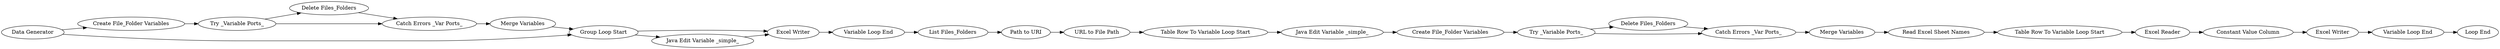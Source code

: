 digraph {
	24 -> 26
	20 -> 21
	5 -> 16
	25 -> 19
	23 -> 24
	21 -> 22
	2 -> 3
	4 -> 6
	22 -> 23
	12 -> 13
	16 -> 15
	11 -> 25
	17 -> 18
	1 -> 2
	20 -> 22
	10 -> 11
	18 -> 2
	26 -> 8
	15 -> 17
	2 -> 14
	8 -> 28
	13 -> 29
	14 -> 3
	3 -> 4
	19 -> 20
	9 -> 10
	28 -> 12
	6 -> 9
	16 -> 17
	1 -> 5
	9 [label="Path to URI"]
	18 [label="Merge Variables"]
	21 [label="Delete Files_Folders"]
	26 [label="Table Row To Variable Loop Start"]
	8 [label="Excel Reader"]
	17 [label="Catch Errors _Var Ports_"]
	3 [label="Excel Writer"]
	19 [label="Create File_Folder Variables"]
	24 [label="Read Excel Sheet Names"]
	6 [label="List Files_Folders"]
	15 [label="Delete Files_Folders"]
	25 [label="Java Edit Variable _simple_"]
	10 [label="URL to File Path"]
	12 [label="Excel Writer"]
	16 [label="Try _Variable Ports_"]
	1 [label="Data Generator"]
	22 [label="Catch Errors _Var Ports_"]
	28 [label="Constant Value Column"]
	23 [label="Merge Variables"]
	4 [label="Variable Loop End"]
	11 [label="Table Row To Variable Loop Start"]
	14 [label="Java Edit Variable _simple_"]
	5 [label="Create File_Folder Variables"]
	20 [label="Try _Variable Ports_"]
	13 [label="Variable Loop End"]
	29 [label="Loop End"]
	2 [label="Group Loop Start"]
	rankdir=LR
}
